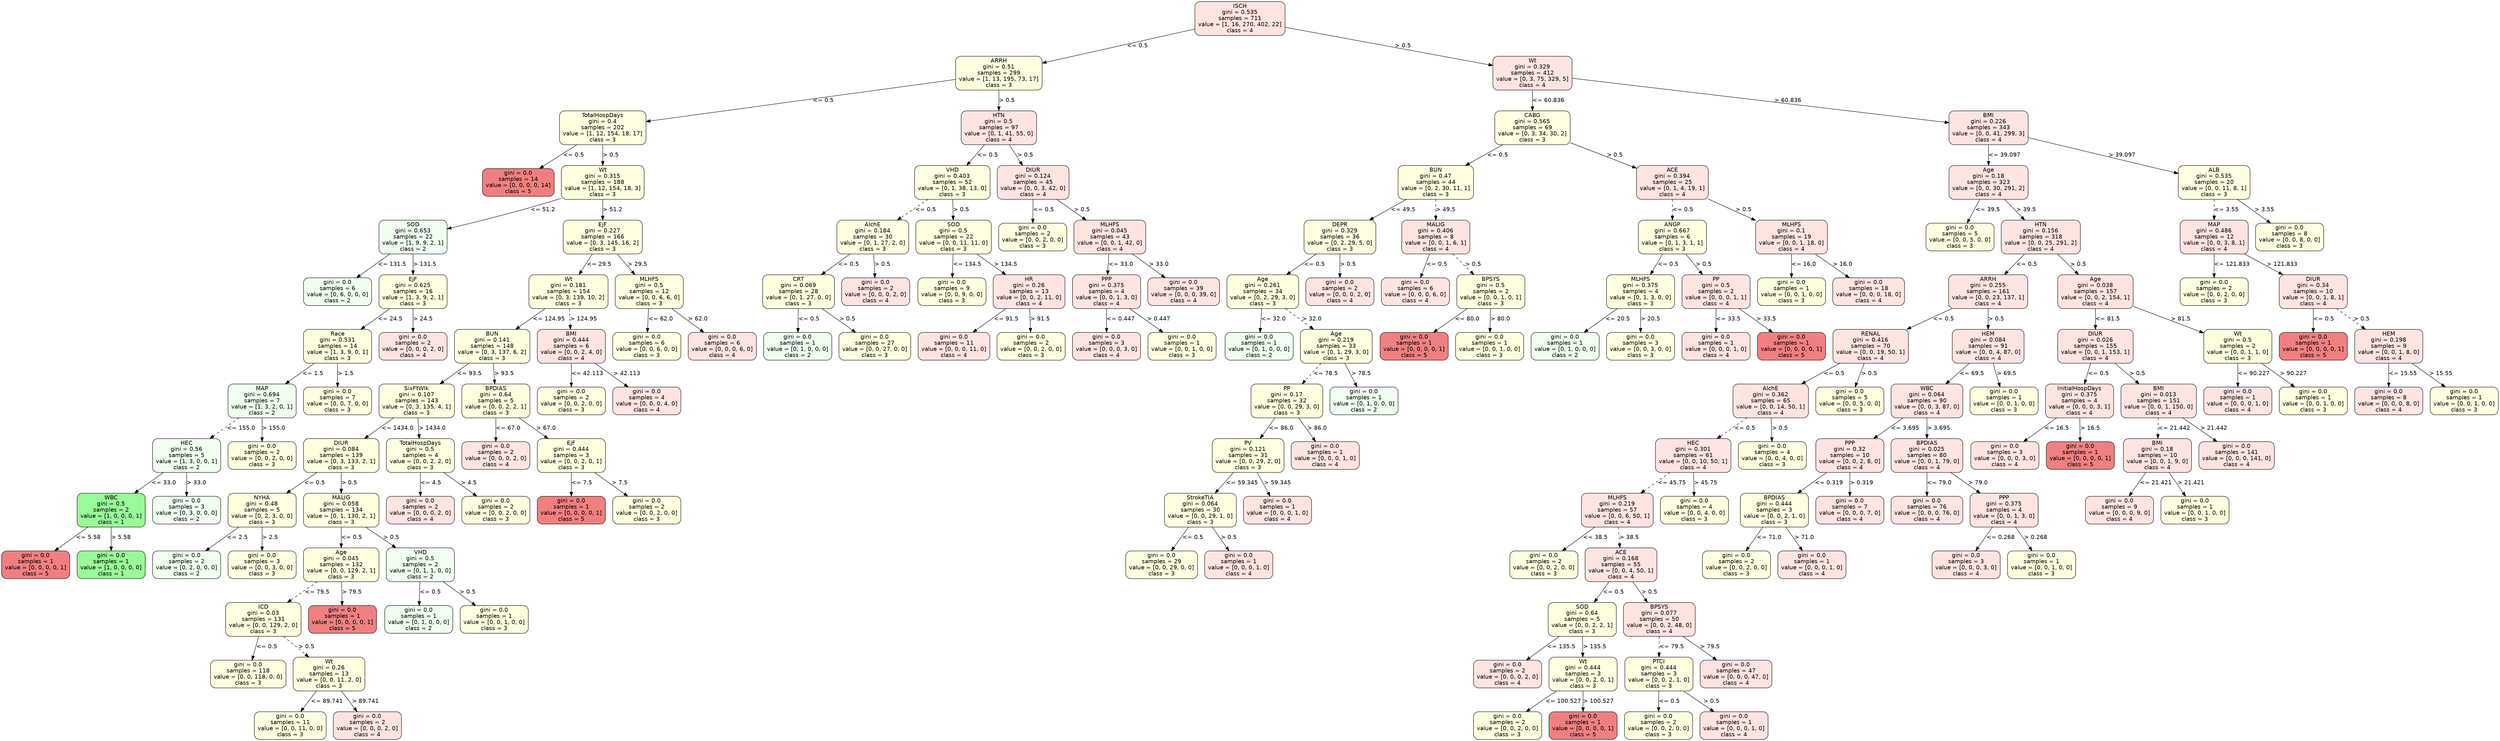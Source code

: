 strict digraph Tree {
	graph [bb="0,0,5227,1810"];
	node [color=black,
		fontname=helvetica,
		label="\N",
		shape=box,
		style="filled, rounded"
	];
	edge [fontname=helvetica];
	0	 [fillcolor=mistyrose,
		height=1.1528,
		label="ISCH\ngini = 0.535\nsamples = 711\nvalue = [1, 16, 270, 402, 22]\nclass = 4",
		pos="2516,1768.5",
		width=2.5694];
	1	 [fillcolor=lightyellow,
		height=1.1528,
		label="ARRH\ngini = 0.51\nsamples = 299\nvalue = [1, 13, 195, 73, 17]\nclass = 3",
		pos="2064,1634.5",
		width=2.4583];
	0 -> 1	 [label="<= 0.5",
		labelangle=45,
		labeldistance=2.5,
		lp="2324,1701.5",
		op="<=",
		param=0.5,
		pos="e,2152.6,1660.8 2423.4,1741.1 2347.4,1718.5 2240,1686.7 2162.4,1663.7",
		style=solid];
	70	 [fillcolor=mistyrose,
		height=1.1528,
		label="Wt\ngini = 0.329\nsamples = 412\nvalue = [0, 3, 75, 329, 5]\nclass = 4",
		pos="3245,1634.5",
		width=2.25];
	0 -> 70	 [label="> 0.5",
		labelangle=-45,
		labeldistance=2.5,
		lp="2918.5,1701.5",
		op=">",
		param=0.5,
		pos="e,3163.9,1649.4 2608.7,1751.5 2749.1,1725.7 3014,1677 3153.6,1651.3",
		style=solid];
	2	 [fillcolor=lightyellow,
		height=1.1528,
		label="TotalHospDays\ngini = 0.4\nsamples = 202\nvalue = [1, 12, 154, 18, 17]\nclass = 3",
		pos="1257,1500.5",
		width=2.4583];
	1 -> 2	 [label="<= 0.5",
		lp="1705,1567.5",
		op="<=",
		param=0.5,
		pos="e,1345.5,1515.2 1975.3,1619.8 1823.4,1594.5 1514.3,1543.2 1355.7,1516.9",
		style=solid];
	51	 [fillcolor=mistyrose,
		height=1.1528,
		label="HTN\ngini = 0.5\nsamples = 97\nvalue = [0, 1, 41, 55, 0]\nclass = 4",
		pos="2064,1500.5",
		width=2.1528];
	1 -> 51	 [label="> 0.5",
		lp="2079.5,1567.5",
		op=">",
		param=0.5,
		pos="e,2064,1542.1 2064,1592.8 2064,1580 2064,1565.7 2064,1552.2",
		style=solid];
	3	 [fillcolor=lightcoral,
		height=0.94444,
		label="gini = 0.0\nsamples = 14\nvalue = [0, 0, 0, 0, 14]\nclass = 5",
		pos="1080,1366.5",
		width=2.0417];
	2 -> 3	 [label="<= 0.5",
		lp="1194,1433.5",
		op="<=",
		param=0.5,
		pos="e,1124.9,1400.5 1202,1458.8 1180,1442.2 1154.8,1423.2 1133.1,1406.7",
		style=solid];
	4	 [fillcolor=lightyellow,
		height=1.1528,
		label="Wt\ngini = 0.315\nsamples = 188\nvalue = [1, 12, 154, 18, 3]\nclass = 3",
		pos="1257,1366.5",
		width=2.3611];
	2 -> 4	 [label="> 0.5",
		lp="1272.5,1433.5",
		op=">",
		param=0.5,
		pos="e,1257,1408.1 1257,1458.8 1257,1446 1257,1431.7 1257,1418.2",
		style=solid];
	5	 [fillcolor=honeydew,
		height=1.1528,
		label="SOD\ngini = 0.653\nsamples = 22\nvalue = [1, 9, 9, 2, 1]\nclass = 2",
		pos="860,1232.5",
		width=1.9444];
	4 -> 5	 [label="<= 51.2",
		lp="1129.5,1299.5",
		op="<=",
		param=51.2,
		pos="e,930.02,1251.5 1172,1328.8 1168.6,1327.5 1165.3,1326.2 1162,1325 1087.7,1297.5 1001,1271.6 939.65,1254.2",
		style=solid];
	18	 [fillcolor=lightyellow,
		height=1.1528,
		label="EjF\ngini = 0.227\nsamples = 166\nvalue = [0, 3, 145, 16, 2]\nclass = 3",
		pos="1257,1232.5",
		width=2.25];
	4 -> 18	 [label="> 51.2",
		lp="1276.5,1299.5",
		op=">",
		param=51.2,
		pos="e,1257,1274.1 1257,1324.8 1257,1312 1257,1297.7 1257,1284.2",
		style=solid];
	6	 [fillcolor=honeydew,
		height=0.94444,
		label="gini = 0.0\nsamples = 6\nvalue = [0, 6, 0, 0, 0]\nclass = 2",
		pos="702,1098.5",
		width=1.9444];
	5 -> 6	 [label="<= 131.5",
		lp="813.5,1165.5",
		op="<=",
		param=131.5,
		pos="e,742.09,1132.5 810.87,1190.8 791.45,1174.4 769.19,1155.5 749.89,1139.1",
		style=solid];
	7	 [fillcolor=lightyellow,
		height=1.1528,
		label="EjF\ngini = 0.625\nsamples = 16\nvalue = [1, 3, 9, 2, 1]\nclass = 3",
		pos="860,1098.5",
		width=1.9444];
	5 -> 7	 [label="> 131.5",
		lp="883,1165.5",
		op=">",
		param=131.5,
		pos="e,860,1140.1 860,1190.8 860,1178 860,1163.7 860,1150.2",
		style=solid];
	8	 [fillcolor=lightyellow,
		height=1.1528,
		label="Race\ngini = 0.531\nsamples = 14\nvalue = [1, 3, 9, 0, 1]\nclass = 3",
		pos="702,964.5",
		width=1.9444];
	7 -> 8	 [label="<= 24.5",
		lp="809.5,1031.5",
		op="<=",
		param=24.5,
		pos="e,751.1,1006.1 810.87,1056.8 794.38,1042.8 775.84,1027.1 758.81,1012.7",
		style=solid];
	17	 [fillcolor=mistyrose,
		height=0.94444,
		label="gini = 0.0\nsamples = 2\nvalue = [0, 0, 0, 2, 0]\nclass = 4",
		pos="860,964.5",
		width=1.9444];
	7 -> 17	 [label="> 24.5",
		lp="879.5,1031.5",
		op=">",
		param=24.5,
		pos="e,860,998.5 860,1056.8 860,1041.6 860,1024.3 860,1008.9",
		style=solid];
	9	 [fillcolor=honeydew,
		height=1.1528,
		label="MAP\ngini = 0.694\nsamples = 7\nvalue = [1, 3, 2, 0, 1]\nclass = 2",
		pos="544,830.5",
		width=1.9444];
	8 -> 9	 [label="<= 1.5",
		lp="648,897.5",
		op="<=",
		param=1.5,
		pos="e,593.1,872.14 652.87,922.84 636.38,908.84 617.84,893.13 600.81,878.68",
		style=solid];
	16	 [fillcolor=lightyellow,
		height=0.94444,
		label="gini = 0.0\nsamples = 7\nvalue = [0, 0, 7, 0, 0]\nclass = 3",
		pos="702,830.5",
		width=1.9444];
	8 -> 16	 [label="> 1.5",
		lp="717.5,897.5",
		op=">",
		param=1.5,
		pos="e,702,864.5 702,922.84 702,907.6 702,890.33 702,874.87",
		style=solid];
	10	 [fillcolor=honeydew,
		height=1.1528,
		label="HEC\ngini = 0.56\nsamples = 5\nvalue = [1, 3, 0, 0, 1]\nclass = 2",
		pos="386,696.5",
		width=1.9444];
	9 -> 10	 [label="<= 155.0",
		lp="497.5,763.5",
		op="<=",
		param=155.0,
		pos="e,435.1,738.14 494.87,788.84 478.38,774.84 459.84,759.13 442.81,744.68",
		style=dashed];
	15	 [fillcolor=lightyellow,
		height=0.94444,
		label="gini = 0.0\nsamples = 2\nvalue = [0, 0, 2, 0, 0]\nclass = 3",
		pos="544,696.5",
		width=1.9444];
	9 -> 15	 [label="> 155.0",
		lp="567,763.5",
		op=">",
		param=155.0,
		pos="e,544,730.5 544,788.84 544,773.6 544,756.33 544,740.87",
		style=solid];
	11	 [fillcolor=palegreen,
		height=1.1528,
		label="WBC\ngini = 0.5\nsamples = 2\nvalue = [1, 0, 0, 0, 1]\nclass = 1",
		pos="228,562.5",
		width=1.9444];
	10 -> 11	 [label="<= 33.0",
		lp="335.5,629.5",
		op="<=",
		param=33.0,
		pos="e,277.1,604.14 336.87,654.84 320.38,640.84 301.84,625.13 284.81,610.68",
		style=solid];
	14	 [fillcolor=honeydew,
		height=0.94444,
		label="gini = 0.0\nsamples = 3\nvalue = [0, 3, 0, 0, 0]\nclass = 2",
		pos="386,562.5",
		width=1.9444];
	10 -> 14	 [label="> 33.0",
		lp="405.5,629.5",
		op=">",
		param=33.0,
		pos="e,386,596.5 386,654.84 386,639.6 386,622.33 386,606.87",
		style=solid];
	12	 [fillcolor=lightcoral,
		height=0.94444,
		label="gini = 0.0\nsamples = 1\nvalue = [0, 0, 0, 0, 1]\nclass = 5",
		pos="70,428.5",
		width=1.9444];
	11 -> 12	 [label="<= 5.58",
		lp="177.5,495.5",
		op="<=",
		param=5.58,
		pos="e,110.09,462.5 178.87,520.84 159.45,504.36 137.19,485.49 117.89,469.12",
		style=solid];
	13	 [fillcolor=palegreen,
		height=0.94444,
		label="gini = 0.0\nsamples = 1\nvalue = [1, 0, 0, 0, 0]\nclass = 1",
		pos="228,428.5",
		width=1.9444];
	11 -> 13	 [label="> 5.58",
		lp="247.5,495.5",
		op=">",
		param=5.58,
		pos="e,228,462.5 228,520.84 228,505.6 228,488.33 228,472.87",
		style=solid];
	19	 [fillcolor=lightyellow,
		height=1.1528,
		label="Wt\ngini = 0.181\nsamples = 154\nvalue = [0, 3, 139, 10, 2]\nclass = 3",
		pos="1184,1098.5",
		width=2.25];
	18 -> 19	 [label="<= 29.5",
		lp="1246.5,1165.5",
		op="<=",
		param=29.5,
		pos="e,1206.7,1140.1 1234.3,1190.8 1227.1,1177.6 1219,1162.8 1211.5,1149",
		style=solid];
	48	 [fillcolor=lightyellow,
		height=1.1528,
		label="MLHFS\ngini = 0.5\nsamples = 12\nvalue = [0, 0, 6, 6, 0]\nclass = 3",
		pos="1353,1098.5",
		width=1.9444];
	18 -> 48	 [label="> 29.5",
		lp="1327.5,1165.5",
		op=">",
		param=29.5,
		pos="e,1323.2,1140.1 1286.8,1190.8 1296.4,1177.5 1307.1,1162.5 1317.1,1148.6",
		style=solid];
	20	 [fillcolor=lightyellow,
		height=1.1528,
		label="BUN\ngini = 0.141\nsamples = 148\nvalue = [0, 3, 137, 6, 2]\nclass = 3",
		pos="1026,964.5",
		width=2.1528];
	19 -> 20	 [label="<= 124.95",
		lp="1141,1031.5",
		op="<=",
		param=124.95,
		pos="e,1075.1,1006.1 1134.9,1056.8 1118.4,1042.8 1099.8,1027.1 1082.8,1012.7",
		style=solid];
	45	 [fillcolor=mistyrose,
		height=1.1528,
		label="BMI\ngini = 0.444\nsamples = 6\nvalue = [0, 0, 2, 4, 0]\nclass = 4",
		pos="1192,964.5",
		width=1.9444];
	19 -> 45	 [label="> 124.95",
		lp="1216,1031.5",
		op=">",
		param=124.95,
		pos="e,1189.5,1006.1 1186.5,1056.8 1187.3,1044 1188.1,1029.7 1188.9,1016.2",
		style=dashed];
	21	 [fillcolor=lightyellow,
		height=1.1528,
		label="SixFtWlk\ngini = 0.107\nsamples = 143\nvalue = [0, 3, 135, 4, 1]\nclass = 3",
		pos="868,830.5",
		width=2.1528];
	20 -> 21	 [label="<= 93.5",
		lp="975.5,897.5",
		op="<=",
		param=93.5,
		pos="e,917.1,872.14 976.87,922.84 960.38,908.84 941.84,893.13 924.81,878.68",
		style=solid];
	40	 [fillcolor=lightyellow,
		height=1.1528,
		label="BPDIAS\ngini = 0.64\nsamples = 5\nvalue = [0, 0, 2, 2, 1]\nclass = 3",
		pos="1034,830.5",
		width=1.9444];
	20 -> 40	 [label="> 93.5",
		lp="1050.5,897.5",
		op=">",
		param=93.5,
		pos="e,1031.5,872.14 1028.5,922.84 1029.3,909.98 1030.1,895.66 1030.9,882.21",
		style=solid];
	22	 [fillcolor=lightyellow,
		height=1.1528,
		label="DIUR\ngini = 0.084\nsamples = 139\nvalue = [0, 3, 133, 2, 1]\nclass = 3",
		pos="710,696.5",
		width=2.1528];
	21 -> 22	 [label="<= 1434.0",
		lp="825,763.5",
		op="<=",
		param=1434.0,
		pos="e,759.1,738.14 818.87,788.84 802.38,774.84 783.84,759.13 766.81,744.68",
		style=solid];
	37	 [fillcolor=lightyellow,
		height=1.1528,
		label="TotalHospDays\ngini = 0.5\nsamples = 4\nvalue = [0, 0, 2, 2, 0]\nclass = 3",
		pos="876,696.5",
		width=1.9444];
	21 -> 37	 [label="> 1434.0",
		lp="900,763.5",
		op=">",
		param=1434.0,
		pos="e,873.51,738.14 870.49,788.84 871.25,775.98 872.11,761.66 872.91,748.21",
		style=solid];
	23	 [fillcolor=lightyellow,
		height=1.1528,
		label="NYHA\ngini = 0.48\nsamples = 5\nvalue = [0, 2, 3, 0, 0]\nclass = 3",
		pos="544,562.5",
		width=1.9444];
	22 -> 23	 [label="<= 0.5",
		lp="652,629.5",
		op="<=",
		param=0.5,
		pos="e,595.58,604.14 658.39,654.84 641.05,640.84 621.58,625.13 603.68,610.68",
		style=solid];
	26	 [fillcolor=lightyellow,
		height=1.1528,
		label="MALIG\ngini = 0.058\nsamples = 134\nvalue = [0, 1, 130, 2, 1]\nclass = 3",
		pos="710,562.5",
		width=2.1528];
	22 -> 26	 [label="> 0.5",
		lp="725.5,629.5",
		op=">",
		param=0.5,
		pos="e,710,604.14 710,654.84 710,641.98 710,627.66 710,614.21",
		style=solid];
	24	 [fillcolor=honeydew,
		height=0.94444,
		label="gini = 0.0\nsamples = 2\nvalue = [0, 2, 0, 0, 0]\nclass = 2",
		pos="386,428.5",
		width=1.9444];
	23 -> 24	 [label="<= 2.5",
		lp="490,495.5",
		op="<=",
		param=2.5,
		pos="e,426.09,462.5 494.87,520.84 475.45,504.36 453.19,485.49 433.89,469.12",
		style=solid];
	25	 [fillcolor=lightyellow,
		height=0.94444,
		label="gini = 0.0\nsamples = 3\nvalue = [0, 0, 3, 0, 0]\nclass = 3",
		pos="544,428.5",
		width=1.9444];
	23 -> 25	 [label="> 2.5",
		lp="559.5,495.5",
		op=">",
		param=2.5,
		pos="e,544,462.5 544,520.84 544,505.6 544,488.33 544,472.87",
		style=solid];
	27	 [fillcolor=lightyellow,
		height=1.1528,
		label="Age\ngini = 0.045\nsamples = 132\nvalue = [0, 0, 129, 2, 1]\nclass = 3",
		pos="710,428.5",
		width=2.1528];
	26 -> 27	 [label="<= 0.5",
		lp="730,495.5",
		op="<=",
		param=0.5,
		pos="e,710,470.14 710,520.84 710,507.98 710,493.66 710,480.21",
		style=solid];
	34	 [fillcolor=honeydew,
		height=1.1528,
		label="VHD\ngini = 0.5\nsamples = 2\nvalue = [0, 1, 1, 0, 0]\nclass = 2",
		pos="876,428.5",
		width=1.9444];
	26 -> 34	 [label="> 0.5",
		lp="813.5,495.5",
		op=">",
		param=0.5,
		pos="e,824.42,470.14 761.61,520.84 778.95,506.84 798.42,491.13 816.32,476.68",
		style=solid];
	28	 [fillcolor=lightyellow,
		height=1.1528,
		label="ICD\ngini = 0.03\nsamples = 131\nvalue = [0, 0, 129, 2, 0]\nclass = 3",
		pos="546,294.5",
		width=2.1528];
	27 -> 28	 [label="<= 79.5",
		lp="656.5,361.5",
		op="<=",
		param=79.5,
		pos="e,596.96,336.14 659.01,386.84 641.88,372.84 622.65,357.13 604.96,342.68",
		style=dashed];
	33	 [fillcolor=lightcoral,
		height=0.94444,
		label="gini = 0.0\nsamples = 1\nvalue = [0, 0, 0, 0, 1]\nclass = 5",
		pos="712,294.5",
		width=1.9444];
	27 -> 33	 [label="> 79.5",
		lp="731.5,361.5",
		op=">",
		param=79.5,
		pos="e,711.49,328.5 710.62,386.84 710.85,371.6 711.11,354.33 711.34,338.87",
		style=solid];
	29	 [fillcolor=lightyellow,
		height=0.94444,
		label="gini = 0.0\nsamples = 118\nvalue = [0, 0, 118, 0, 0]\nclass = 3",
		pos="515,160.5",
		width=2.1528];
	28 -> 29	 [label="<= 0.5",
		lp="552,227.5",
		op="<=",
		param=0.5,
		pos="e,522.87,194.5 536.36,252.84 532.8,237.46 528.76,219.99 525.16,204.42",
		style=solid];
	30	 [fillcolor=lightyellow,
		height=1.1528,
		label="Wt\ngini = 0.26\nsamples = 13\nvalue = [0, 0, 11, 2, 0]\nclass = 3",
		pos="684,160.5",
		width=2.0417];
	28 -> 30	 [label="> 0.5",
		lp="635.5,227.5",
		op=">",
		param=0.5,
		pos="e,641.12,202.14 588.91,252.84 603.06,239.1 618.92,223.69 633.58,209.46",
		style=dashed];
	31	 [fillcolor=lightyellow,
		height=0.94444,
		label="gini = 0.0\nsamples = 11\nvalue = [0, 0, 11, 0, 0]\nclass = 3",
		pos="603,34",
		width=2.0417];
	30 -> 31	 [label="<= 89.741",
		lp="675,93.5",
		op="<=",
		param=89.741,
		pos="e,624.86,68.142 657.25,118.73 648.63,105.27 639.07,90.336 630.41,76.803",
		style=solid];
	32	 [fillcolor=mistyrose,
		height=0.94444,
		label="gini = 0.0\nsamples = 2\nvalue = [0, 0, 0, 2, 0]\nclass = 4",
		pos="765,34",
		width=1.9444];
	30 -> 32	 [label="> 89.741",
		lp="757,93.5",
		op=">",
		param=89.741,
		pos="e,743.14,68.142 710.75,118.73 719.37,105.27 728.93,90.336 737.59,76.803",
		style=solid];
	35	 [fillcolor=honeydew,
		height=0.94444,
		label="gini = 0.0\nsamples = 1\nvalue = [0, 1, 0, 0, 0]\nclass = 2",
		pos="872,294.5",
		width=1.9444];
	34 -> 35	 [label="<= 0.5",
		lp="895,361.5",
		op="<=",
		param=0.5,
		pos="e,873.02,328.5 874.76,386.84 874.3,371.6 873.79,354.33 873.32,338.87",
		style=solid];
	36	 [fillcolor=lightyellow,
		height=0.94444,
		label="gini = 0.0\nsamples = 1\nvalue = [0, 0, 1, 0, 0]\nclass = 3",
		pos="1030,294.5",
		width=1.9444];
	34 -> 36	 [label="> 0.5",
		lp="973.5,361.5",
		op=">",
		param=0.5,
		pos="e,990.92,328.5 923.88,386.84 942.82,370.36 964.51,351.49 983.32,335.12",
		style=solid];
	38	 [fillcolor=mistyrose,
		height=0.94444,
		label="gini = 0.0\nsamples = 2\nvalue = [0, 0, 0, 2, 0]\nclass = 4",
		pos="876,562.5",
		width=1.9444];
	37 -> 38	 [label="<= 4.5",
		lp="896,629.5",
		op="<=",
		param=4.5,
		pos="e,876,596.5 876,654.84 876,639.6 876,622.33 876,606.87",
		style=solid];
	39	 [fillcolor=lightyellow,
		height=0.94444,
		label="gini = 0.0\nsamples = 2\nvalue = [0, 0, 2, 0, 0]\nclass = 3",
		pos="1034,562.5",
		width=1.9444];
	37 -> 39	 [label="> 4.5",
		lp="975.5,629.5",
		op=">",
		param=4.5,
		pos="e,993.91,596.5 925.13,654.84 944.55,638.36 966.81,619.49 986.11,603.12",
		style=solid];
	41	 [fillcolor=mistyrose,
		height=0.94444,
		label="gini = 0.0\nsamples = 2\nvalue = [0, 0, 0, 2, 0]\nclass = 4",
		pos="1034,696.5",
		width=1.9444];
	40 -> 41	 [label="<= 67.0",
		lp="1057.5,763.5",
		op="<=",
		param=67.0,
		pos="e,1034,730.5 1034,788.84 1034,773.6 1034,756.33 1034,740.87",
		style=solid];
	42	 [fillcolor=lightyellow,
		height=1.1528,
		label="EjF\ngini = 0.444\nsamples = 3\nvalue = [0, 0, 2, 0, 1]\nclass = 3",
		pos="1192,696.5",
		width=1.9444];
	40 -> 42	 [label="> 67.0",
		lp="1137.5,763.5",
		op=">",
		param=67.0,
		pos="e,1142.9,738.14 1083.1,788.84 1099.6,774.84 1118.2,759.13 1135.2,744.68",
		style=solid];
	43	 [fillcolor=lightcoral,
		height=0.94444,
		label="gini = 0.0\nsamples = 1\nvalue = [0, 0, 0, 0, 1]\nclass = 5",
		pos="1192,562.5",
		width=1.9444];
	42 -> 43	 [label="<= 7.5",
		lp="1212,629.5",
		op="<=",
		param=7.5,
		pos="e,1192,596.5 1192,654.84 1192,639.6 1192,622.33 1192,606.87",
		style=solid];
	44	 [fillcolor=lightyellow,
		height=0.94444,
		label="gini = 0.0\nsamples = 2\nvalue = [0, 0, 2, 0, 0]\nclass = 3",
		pos="1350,562.5",
		width=1.9444];
	42 -> 44	 [label="> 7.5",
		lp="1291.5,629.5",
		op=">",
		param=7.5,
		pos="e,1309.9,596.5 1241.1,654.84 1260.6,638.36 1282.8,619.49 1302.1,603.12",
		style=solid];
	46	 [fillcolor=lightyellow,
		height=0.94444,
		label="gini = 0.0\nsamples = 2\nvalue = [0, 0, 2, 0, 0]\nclass = 3",
		pos="1192,830.5",
		width=1.9444];
	45 -> 46	 [label="<= 42.113",
		lp="1223,897.5",
		op="<=",
		param=42.113,
		pos="e,1192,864.5 1192,922.84 1192,907.6 1192,890.33 1192,874.87",
		style=solid];
	47	 [fillcolor=mistyrose,
		height=0.94444,
		label="gini = 0.0\nsamples = 4\nvalue = [0, 0, 0, 4, 0]\nclass = 4",
		pos="1350,830.5",
		width=1.9444];
	45 -> 47	 [label="> 42.113",
		lp="1303,897.5",
		op=">",
		param=42.113,
		pos="e,1309.9,864.5 1241.1,922.84 1260.6,906.36 1282.8,887.49 1302.1,871.12",
		style=solid];
	49	 [fillcolor=lightyellow,
		height=0.94444,
		label="gini = 0.0\nsamples = 6\nvalue = [0, 0, 6, 0, 0]\nclass = 3",
		pos="1350,964.5",
		width=1.9444];
	48 -> 49	 [label="<= 62.0",
		lp="1375.5,1031.5",
		op="<=",
		param=62.0,
		pos="e,1350.8,998.5 1352.1,1056.8 1351.7,1041.6 1351.3,1024.3 1351,1008.9",
		style=solid];
	50	 [fillcolor=mistyrose,
		height=0.94444,
		label="gini = 0.0\nsamples = 6\nvalue = [0, 0, 0, 6, 0]\nclass = 4",
		pos="1508,964.5",
		width=1.9444];
	48 -> 50	 [label="> 62.0",
		lp="1455.5,1031.5",
		op=">",
		param=62.0,
		pos="e,1468.7,998.5 1401.2,1056.8 1420.3,1040.4 1442.1,1021.5 1461,1005.1",
		style=solid];
	52	 [fillcolor=lightyellow,
		height=1.1528,
		label="VHD\ngini = 0.403\nsamples = 52\nvalue = [0, 1, 38, 13, 0]\nclass = 3",
		pos="1992,1366.5",
		width=2.1528];
	51 -> 52	 [label="<= 0.5",
		lp="2051,1433.5",
		op="<=",
		param=0.5,
		pos="e,2014.4,1408.1 2041.6,1458.8 2034.5,1445.6 2026.6,1430.8 2019.2,1417",
		style=solid];
	63	 [fillcolor=mistyrose,
		height=1.1528,
		label="DIUR\ngini = 0.124\nsamples = 45\nvalue = [0, 0, 3, 42, 0]\nclass = 4",
		pos="2161,1366.5",
		width=2.0417];
	51 -> 63	 [label="> 0.5",
		lp="2131.5,1433.5",
		op=">",
		param=0.5,
		pos="e,2130.9,1408.1 2094.2,1458.8 2103.9,1445.3 2114.8,1430.3 2125,1416.2",
		style=solid];
	53	 [fillcolor=lightyellow,
		height=1.1528,
		label="AlchE\ngini = 0.184\nsamples = 30\nvalue = [0, 1, 27, 2, 0]\nclass = 3",
		pos="1824,1232.5",
		width=2.0417];
	52 -> 53	 [label="<= 0.5",
		lp="1934,1299.5",
		op="<=",
		param=0.5,
		pos="e,1876.2,1274.1 1939.8,1324.8 1922.2,1310.8 1902.5,1295.1 1884.4,1280.7",
		style=dashed];
	58	 [fillcolor=lightyellow,
		height=1.1528,
		label="SOD\ngini = 0.5\nsamples = 22\nvalue = [0, 0, 11, 11, 0]\nclass = 3",
		pos="1993,1232.5",
		width=2.1528];
	52 -> 58	 [label="> 0.5",
		lp="2008.5,1299.5",
		op=">",
		param=0.5,
		pos="e,1992.7,1274.1 1992.3,1324.8 1992.4,1312 1992.5,1297.7 1992.6,1284.2",
		style=solid];
	54	 [fillcolor=lightyellow,
		height=1.1528,
		label="CRT\ngini = 0.069\nsamples = 28\nvalue = [0, 1, 27, 0, 0]\nclass = 3",
		pos="1667,1098.5",
		width=2.0417];
	53 -> 54	 [label="<= 0.5",
		lp="1771,1165.5",
		op="<=",
		param=0.5,
		pos="e,1715.8,1140.1 1775.2,1190.8 1758.8,1176.8 1740.4,1161.1 1723.4,1146.7",
		style=solid];
	57	 [fillcolor=mistyrose,
		height=0.94444,
		label="gini = 0.0\nsamples = 2\nvalue = [0, 0, 0, 2, 0]\nclass = 4",
		pos="1829,1098.5",
		width=1.9444];
	53 -> 57	 [label="> 0.5",
		lp="1842.5,1165.5",
		op=">",
		param=0.5,
		pos="e,1827.7,1132.5 1825.6,1190.8 1826.1,1175.6 1826.8,1158.3 1827.3,1142.9",
		style=solid];
	55	 [fillcolor=honeydew,
		height=0.94444,
		label="gini = 0.0\nsamples = 1\nvalue = [0, 1, 0, 0, 0]\nclass = 2",
		pos="1666,964.5",
		width=1.9444];
	54 -> 55	 [label="<= 0.5",
		lp="1687,1031.5",
		op="<=",
		param=0.5,
		pos="e,1666.3,998.5 1666.7,1056.8 1666.6,1041.6 1666.4,1024.3 1666.3,1008.9",
		style=solid];
	56	 [fillcolor=lightyellow,
		height=0.94444,
		label="gini = 0.0\nsamples = 27\nvalue = [0, 0, 27, 0, 0]\nclass = 3",
		pos="1828,964.5",
		width=2.0417];
	54 -> 56	 [label="> 0.5",
		lp="1768.5,1031.5",
		op=">",
		param=0.5,
		pos="e,1787.1,998.5 1717.1,1056.8 1736.9,1040.4 1759.5,1021.5 1779.2,1005.1",
		style=solid];
	59	 [fillcolor=lightyellow,
		height=0.94444,
		label="gini = 0.0\nsamples = 9\nvalue = [0, 0, 9, 0, 0]\nclass = 3",
		pos="1988,1098.5",
		width=1.9444];
	58 -> 59	 [label="<= 134.5",
		lp="2018.5,1165.5",
		op="<=",
		param=134.5,
		pos="e,1989.3,1132.5 1991.4,1190.8 1990.9,1175.6 1990.2,1158.3 1989.7,1142.9",
		style=solid];
	60	 [fillcolor=mistyrose,
		height=1.1528,
		label="HR\ngini = 0.26\nsamples = 13\nvalue = [0, 0, 2, 11, 0]\nclass = 4",
		pos="2150,1098.5",
		width=2.0417];
	58 -> 60	 [label="> 134.5",
		lp="2100,1165.5",
		op=">",
		param=134.5,
		pos="e,2101.2,1140.1 2041.8,1190.8 2058.2,1176.8 2076.6,1161.1 2093.6,1146.7",
		style=solid];
	61	 [fillcolor=mistyrose,
		height=0.94444,
		label="gini = 0.0\nsamples = 11\nvalue = [0, 0, 0, 11, 0]\nclass = 4",
		pos="1993,964.5",
		width=2.0417];
	60 -> 61	 [label="<= 91.5",
		lp="2100.5,1031.5",
		op="<=",
		param=91.5,
		pos="e,2032.8,998.5 2101.2,1056.8 2081.9,1040.4 2059.8,1021.5 2040.6,1005.1",
		style=solid];
	62	 [fillcolor=lightyellow,
		height=0.94444,
		label="gini = 0.0\nsamples = 2\nvalue = [0, 0, 2, 0, 0]\nclass = 3",
		pos="2155,964.5",
		width=1.9444];
	60 -> 62	 [label="> 91.5",
		lp="2172.5,1031.5",
		op=">",
		param=91.5,
		pos="e,2153.7,998.5 2151.6,1056.8 2152.1,1041.6 2152.8,1024.3 2153.3,1008.9",
		style=solid];
	64	 [fillcolor=lightyellow,
		height=0.94444,
		label="gini = 0.0\nsamples = 2\nvalue = [0, 0, 2, 0, 0]\nclass = 3",
		pos="2160,1232.5",
		width=1.9444];
	63 -> 64	 [label="<= 0.5",
		lp="2181,1299.5",
		op="<=",
		param=0.5,
		pos="e,2160.3,1266.5 2160.7,1324.8 2160.6,1309.6 2160.4,1292.3 2160.3,1276.9",
		style=solid];
	65	 [fillcolor=mistyrose,
		height=1.1528,
		label="MLHFS\ngini = 0.045\nsamples = 43\nvalue = [0, 0, 1, 42, 0]\nclass = 4",
		pos="2322,1232.5",
		width=2.0417];
	63 -> 65	 [label="> 0.5",
		lp="2262.5,1299.5",
		op=">",
		param=0.5,
		pos="e,2272,1274.1 2211.1,1324.8 2227.9,1310.8 2246.8,1295.1 2264.1,1280.7",
		style=solid];
	66	 [fillcolor=mistyrose,
		height=1.1528,
		label="PPP\ngini = 0.375\nsamples = 4\nvalue = [0, 0, 1, 3, 0]\nclass = 4",
		pos="2313,1098.5",
		width=1.9444];
	65 -> 66	 [label="<= 33.0",
		lp="2341.5,1165.5",
		op="<=",
		param=33.0,
		pos="e,2315.8,1140.1 2319.2,1190.8 2318.3,1178 2317.4,1163.7 2316.5,1150.2",
		style=solid];
	69	 [fillcolor=mistyrose,
		height=0.94444,
		label="gini = 0.0\nsamples = 39\nvalue = [0, 0, 0, 39, 0]\nclass = 4",
		pos="2475,1098.5",
		width=2.0417];
	65 -> 69	 [label="> 33.0",
		lp="2423.5,1165.5",
		op=">",
		param=33.0,
		pos="e,2436.2,1132.5 2369.6,1190.8 2388.3,1174.4 2409.7,1155.7 2428.4,1139.3",
		style=solid];
	67	 [fillcolor=mistyrose,
		height=0.94444,
		label="gini = 0.0\nsamples = 3\nvalue = [0, 0, 0, 3, 0]\nclass = 4",
		pos="2313,964.5",
		width=1.9444];
	66 -> 67	 [label="<= 0.447",
		lp="2340.5,1031.5",
		op="<=",
		param=0.447,
		pos="e,2313,998.5 2313,1056.8 2313,1041.6 2313,1024.3 2313,1008.9",
		style=solid];
	68	 [fillcolor=lightyellow,
		height=0.94444,
		label="gini = 0.0\nsamples = 1\nvalue = [0, 0, 1, 0, 0]\nclass = 3",
		pos="2471,964.5",
		width=1.9444];
	66 -> 68	 [label="> 0.447",
		lp="2420,1031.5",
		op=">",
		param=0.447,
		pos="e,2430.9,998.5 2362.1,1056.8 2381.6,1040.4 2403.8,1021.5 2423.1,1005.1",
		style=solid];
	71	 [fillcolor=lightyellow,
		height=1.1528,
		label="CABG\ngini = 0.565\nsamples = 69\nvalue = [0, 3, 34, 30, 2]\nclass = 3",
		pos="3245,1500.5",
		width=2.1528];
	70 -> 71	 [label="<= 60.836",
		lp="3276,1567.5",
		op="<=",
		param=60.836,
		pos="e,3245,1542.1 3245,1592.8 3245,1580 3245,1565.7 3245,1552.2",
		style=solid];
	102	 [fillcolor=mistyrose,
		height=1.1528,
		label="BMI\ngini = 0.226\nsamples = 343\nvalue = [0, 0, 41, 299, 3]\nclass = 4",
		pos="4161,1500.5",
		width=2.25];
	70 -> 102	 [label="> 60.836",
		lp="3758,1567.5",
		op=">",
		param=60.836,
		pos="e,4079.9,1512.4 3326.3,1622.6 3496.9,1597.7 3891.2,1540 4070,1513.8",
		style=solid];
	72	 [fillcolor=lightyellow,
		height=1.1528,
		label="BUN\ngini = 0.47\nsamples = 44\nvalue = [0, 2, 30, 11, 1]\nclass = 3",
		pos="3003,1366.5",
		width=2.1528];
	71 -> 72	 [label="<= 0.5",
		lp="3152,1433.5",
		op="<=",
		param=0.5,
		pos="e,3078.2,1408.1 3169.8,1458.8 3143.6,1444.3 3114,1428 3087.2,1413.1",
		style=solid];
	91	 [fillcolor=mistyrose,
		height=1.1528,
		label="ACE\ngini = 0.394\nsamples = 25\nvalue = [0, 1, 4, 19, 1]\nclass = 4",
		pos="3541,1366.5",
		width=2.0417];
	71 -> 91	 [label="> 0.5",
		lp="3417.5,1433.5",
		op=">",
		param=0.5,
		pos="e,3467.3,1399.9 3322.8,1465.3 3364.4,1446.4 3415.7,1423.2 3458.1,1404",
		style=solid];
	73	 [fillcolor=lightyellow,
		height=1.1528,
		label="DEPR\ngini = 0.329\nsamples = 36\nvalue = [0, 2, 29, 5, 0]\nclass = 3",
		pos="2802,1232.5",
		width=2.0417];
	72 -> 73	 [label="<= 49.5",
		lp="2932.5,1299.5",
		op="<=",
		param=49.5,
		pos="e,2864.5,1274.1 2940.5,1324.8 2919,1310.5 2894.9,1294.4 2872.8,1279.7",
		style=solid];
	86	 [fillcolor=mistyrose,
		height=1.1528,
		label="MALIG\ngini = 0.406\nsamples = 8\nvalue = [0, 0, 1, 6, 1]\nclass = 4",
		pos="3003,1232.5",
		width=1.9444];
	72 -> 86	 [label="> 49.5",
		lp="3022.5,1299.5",
		op=">",
		param=49.5,
		pos="e,3003,1274.1 3003,1324.8 3003,1312 3003,1297.7 3003,1284.2",
		style=dashed];
	74	 [fillcolor=lightyellow,
		height=1.1528,
		label="Age\ngini = 0.261\nsamples = 34\nvalue = [0, 2, 29, 3, 0]\nclass = 3",
		pos="2640,1098.5",
		width=2.0417];
	73 -> 74	 [label="<= 0.5",
		lp="2746,1165.5",
		op="<=",
		param=0.5,
		pos="e,2690.3,1140.1 2751.6,1190.8 2734.7,1176.8 2715.7,1161.1 2698.2,1146.7",
		style=solid];
	85	 [fillcolor=mistyrose,
		height=0.94444,
		label="gini = 0.0\nsamples = 2\nvalue = [0, 0, 0, 2, 0]\nclass = 4",
		pos="2802,1098.5",
		width=1.9444];
	73 -> 85	 [label="> 0.5",
		lp="2817.5,1165.5",
		op=">",
		param=0.5,
		pos="e,2802,1132.5 2802,1190.8 2802,1175.6 2802,1158.3 2802,1142.9",
		style=solid];
	75	 [fillcolor=honeydew,
		height=0.94444,
		label="gini = 0.0\nsamples = 1\nvalue = [0, 1, 0, 0, 0]\nclass = 2",
		pos="2632,964.5",
		width=1.9444];
	74 -> 75	 [label="<= 32.0",
		lp="2660.5,1031.5",
		op="<=",
		param=32.0,
		pos="e,2634,998.5 2637.5,1056.8 2636.6,1041.6 2635.6,1024.3 2634.6,1008.9",
		style=solid];
	76	 [fillcolor=lightyellow,
		height=1.1528,
		label="Age\ngini = 0.219\nsamples = 33\nvalue = [0, 1, 29, 3, 0]\nclass = 3",
		pos="2794,964.5",
		width=2.0417];
	74 -> 76	 [label="> 32.0",
		lp="2741.5,1031.5",
		op=">",
		param=32.0,
		pos="e,2746.1,1006.1 2687.9,1056.8 2703.8,1043 2721.7,1027.4 2738.2,1013.1",
		style=dashed];
	77	 [fillcolor=lightyellow,
		height=1.1528,
		label="PP\ngini = 0.17\nsamples = 32\nvalue = [0, 0, 29, 3, 0]\nclass = 3",
		pos="2690,830.5",
		width=2.0417];
	76 -> 77	 [label="<= 78.5",
		lp="2769.5,897.5",
		op="<=",
		param=78.5,
		pos="e,2722.3,872.14 2761.7,922.84 2751.2,909.35 2739.5,894.26 2728.6,880.24",
		style=dashed];
	84	 [fillcolor=honeydew,
		height=0.94444,
		label="gini = 0.0\nsamples = 1\nvalue = [0, 1, 0, 0, 0]\nclass = 2",
		pos="2852,830.5",
		width=1.9444];
	76 -> 84	 [label="> 78.5",
		lp="2844.5,897.5",
		op=">",
		param=78.5,
		pos="e,2837.3,864.5 2812,922.84 2818.8,907.31 2826.4,889.66 2833.2,873.98",
		style=solid];
	78	 [fillcolor=lightyellow,
		height=1.1528,
		label="PV\ngini = 0.121\nsamples = 31\nvalue = [0, 0, 29, 2, 0]\nclass = 3",
		pos="2609,696.5",
		width=2.0417];
	77 -> 78	 [label="<= 86.0",
		lp="2675.5,763.5",
		op="<=",
		param=86.0,
		pos="e,2634.2,738.14 2664.8,788.84 2656.8,775.6 2647.9,760.82 2639.5,747.03",
		style=solid];
	83	 [fillcolor=mistyrose,
		height=0.94444,
		label="gini = 0.0\nsamples = 1\nvalue = [0, 0, 0, 1, 0]\nclass = 4",
		pos="2771,696.5",
		width=1.9444];
	77 -> 83	 [label="> 86.0",
		lp="2752.5,763.5",
		op=">",
		param=86.0,
		pos="e,2750.4,730.5 2715.2,788.84 2724.7,773.02 2735.6,754.99 2745.3,739.09",
		style=solid];
	79	 [fillcolor=lightyellow,
		height=1.1528,
		label="StrokeTIA\ngini = 0.064\nsamples = 30\nvalue = [0, 0, 29, 1, 0]\nclass = 3",
		pos="2508,562.5",
		width=2.0417];
	78 -> 79	 [label="<= 59.345",
		lp="2593,629.5",
		op="<=",
		param=59.345,
		pos="e,2539.4,604.14 2577.6,654.84 2567.4,641.35 2556.1,626.26 2545.5,612.24",
		style=solid];
	82	 [fillcolor=mistyrose,
		height=0.94444,
		label="gini = 0.0\nsamples = 1\nvalue = [0, 0, 0, 1, 0]\nclass = 4",
		pos="2670,562.5",
		width=1.9444];
	78 -> 82	 [label="> 59.345",
		lp="2669,629.5",
		op=">",
		param=59.345,
		pos="e,2654.5,596.5 2628,654.84 2635,639.31 2643.1,621.66 2650.2,605.98",
		style=solid];
	80	 [fillcolor=lightyellow,
		height=0.94444,
		label="gini = 0.0\nsamples = 29\nvalue = [0, 0, 29, 0, 0]\nclass = 3",
		pos="2427,428.5",
		width=2.0417];
	79 -> 80	 [label="<= 0.5",
		lp="2490,495.5",
		op="<=",
		param=0.5,
		pos="e,2447.6,462.5 2482.8,520.84 2473.3,505.02 2462.4,486.99 2452.7,471.09",
		style=solid];
	81	 [fillcolor=mistyrose,
		height=0.94444,
		label="gini = 0.0\nsamples = 1\nvalue = [0, 0, 0, 1, 0]\nclass = 4",
		pos="2589,428.5",
		width=1.9444];
	79 -> 81	 [label="> 0.5",
		lp="2566.5,495.5",
		op=">",
		param=0.5,
		pos="e,2568.4,462.5 2533.2,520.84 2542.7,505.02 2553.6,486.99 2563.3,471.09",
		style=solid];
	87	 [fillcolor=mistyrose,
		height=0.94444,
		label="gini = 0.0\nsamples = 6\nvalue = [0, 0, 0, 6, 0]\nclass = 4",
		pos="2960,1098.5",
		width=1.9444];
	86 -> 87	 [label="<= 0.5",
		lp="3003,1165.5",
		op="<=",
		param=0.5,
		pos="e,2970.9,1132.5 2989.6,1190.8 2984.7,1175.5 2979.1,1158 2974.1,1142.4",
		style=solid];
	88	 [fillcolor=lightyellow,
		height=1.1528,
		label="BPSYS\ngini = 0.5\nsamples = 2\nvalue = [0, 0, 1, 0, 1]\nclass = 3",
		pos="3118,1098.5",
		width=1.9444];
	86 -> 88	 [label="> 0.5",
		lp="3079.5,1165.5",
		op=">",
		param=0.5,
		pos="e,3082.3,1140.1 3038.8,1190.8 3050.4,1177.2 3063.5,1162 3075.6,1147.9",
		style=dashed];
	89	 [fillcolor=lightcoral,
		height=0.94444,
		label="gini = 0.0\nsamples = 1\nvalue = [0, 0, 0, 0, 1]\nclass = 5",
		pos="2958,964.5",
		width=1.9444];
	88 -> 89	 [label="<= 80.0",
		lp="3066.5,1031.5",
		op="<=",
		param=80.0,
		pos="e,2998.6,998.5 3068.3,1056.8 3048.6,1040.4 3026,1021.5 3006.5,1005.1",
		style=solid];
	90	 [fillcolor=lightyellow,
		height=0.94444,
		label="gini = 0.0\nsamples = 1\nvalue = [0, 0, 1, 0, 0]\nclass = 3",
		pos="3116,964.5",
		width=1.9444];
	88 -> 90	 [label="> 80.0",
		lp="3137.5,1031.5",
		op=">",
		param=80.0,
		pos="e,3116.5,998.5 3117.4,1056.8 3117.2,1041.6 3116.9,1024.3 3116.7,1008.9",
		style=solid];
	92	 [fillcolor=lightyellow,
		height=1.1528,
		label="ANGP\ngini = 0.667\nsamples = 6\nvalue = [0, 1, 3, 1, 1]\nclass = 3",
		pos="3541,1232.5",
		width=1.9444];
	91 -> 92	 [label="<= 0.5",
		lp="3561,1299.5",
		op="<=",
		param=0.5,
		pos="e,3541,1274.1 3541,1324.8 3541,1312 3541,1297.7 3541,1284.2",
		style=dashed];
	99	 [fillcolor=mistyrose,
		height=1.1528,
		label="MLHFS\ngini = 0.1\nsamples = 19\nvalue = [0, 0, 1, 18, 0]\nclass = 4",
		pos="3748,1232.5",
		width=2.0417];
	91 -> 99	 [label="> 0.5",
		lp="3666.5,1299.5",
		op=">",
		param=0.5,
		pos="e,3683.7,1274.1 3605.4,1324.8 3627.5,1310.5 3652.4,1294.4 3675.1,1279.7",
		style=solid];
	93	 [fillcolor=lightyellow,
		height=1.1528,
		label="MLHFS\ngini = 0.375\nsamples = 4\nvalue = [0, 1, 3, 0, 0]\nclass = 3",
		pos="3432,1098.5",
		width=1.9444];
	92 -> 93	 [label="<= 0.5",
		lp="3510,1165.5",
		op="<=",
		param=0.5,
		pos="e,3465.9,1140.1 3507.1,1190.8 3496.1,1177.3 3483.9,1162.3 3472.5,1148.2",
		style=solid];
	96	 [fillcolor=mistyrose,
		height=1.1528,
		label="PP\ngini = 0.5\nsamples = 2\nvalue = [0, 0, 0, 1, 1]\nclass = 4",
		pos="3590,1098.5",
		width=1.9444];
	92 -> 96	 [label="> 0.5",
		lp="3582.5,1165.5",
		op=">",
		param=0.5,
		pos="e,3574.8,1140.1 3556.2,1190.8 3561,1177.9 3566.3,1163.4 3571.2,1149.8",
		style=solid];
	94	 [fillcolor=honeydew,
		height=0.94444,
		label="gini = 0.0\nsamples = 1\nvalue = [0, 1, 0, 0, 0]\nclass = 2",
		pos="3274,964.5",
		width=1.9444];
	93 -> 94	 [label="<= 20.5",
		lp="3381.5,1031.5",
		op="<=",
		param=20.5,
		pos="e,3314.1,998.5 3382.9,1056.8 3363.4,1040.4 3341.2,1021.5 3321.9,1005.1",
		style=solid];
	95	 [fillcolor=lightyellow,
		height=0.94444,
		label="gini = 0.0\nsamples = 3\nvalue = [0, 0, 3, 0, 0]\nclass = 3",
		pos="3432,964.5",
		width=1.9444];
	93 -> 95	 [label="> 20.5",
		lp="3451.5,1031.5",
		op=">",
		param=20.5,
		pos="e,3432,998.5 3432,1056.8 3432,1041.6 3432,1024.3 3432,1008.9",
		style=solid];
	97	 [fillcolor=mistyrose,
		height=0.94444,
		label="gini = 0.0\nsamples = 1\nvalue = [0, 0, 0, 1, 0]\nclass = 4",
		pos="3590,964.5",
		width=1.9444];
	96 -> 97	 [label="<= 33.5",
		lp="3613.5,1031.5",
		op="<=",
		param=33.5,
		pos="e,3590,998.5 3590,1056.8 3590,1041.6 3590,1024.3 3590,1008.9",
		style=solid];
	98	 [fillcolor=lightcoral,
		height=0.94444,
		label="gini = 0.0\nsamples = 1\nvalue = [0, 0, 0, 0, 1]\nclass = 5",
		pos="3748,964.5",
		width=1.9444];
	96 -> 98	 [label="> 33.5",
		lp="3693.5,1031.5",
		op=">",
		param=33.5,
		pos="e,3707.9,998.5 3639.1,1056.8 3658.6,1040.4 3680.8,1021.5 3700.1,1005.1",
		style=solid];
	100	 [fillcolor=lightyellow,
		height=0.94444,
		label="gini = 0.0\nsamples = 1\nvalue = [0, 0, 1, 0, 0]\nclass = 3",
		pos="3748,1098.5",
		width=1.9444];
	99 -> 100	 [label="<= 16.0",
		lp="3771.5,1165.5",
		op="<=",
		param=16.0,
		pos="e,3748,1132.5 3748,1190.8 3748,1175.6 3748,1158.3 3748,1142.9",
		style=solid];
	101	 [fillcolor=mistyrose,
		height=0.94444,
		label="gini = 0.0\nsamples = 18\nvalue = [0, 0, 0, 18, 0]\nclass = 4",
		pos="3910,1098.5",
		width=2.0417];
	99 -> 101	 [label="> 16.0",
		lp="3853.5,1165.5",
		op=">",
		param=16.0,
		pos="e,3868.9,1132.5 3798.4,1190.8 3818.4,1174.3 3841.3,1155.3 3861.2,1138.9",
		style=solid];
	103	 [fillcolor=mistyrose,
		height=1.1528,
		label="Age\ngini = 0.18\nsamples = 323\nvalue = [0, 0, 30, 291, 2]\nclass = 4",
		pos="4161,1366.5",
		width=2.25];
	102 -> 103	 [label="<= 39.097",
		lp="4192,1433.5",
		op="<=",
		param=39.097,
		pos="e,4161,1408.1 4161,1458.8 4161,1446 4161,1431.7 4161,1418.2",
		style=solid];
	152	 [fillcolor=lightyellow,
		height=1.1528,
		label="ALB\ngini = 0.535\nsamples = 20\nvalue = [0, 0, 11, 8, 1]\nclass = 3",
		pos="4580,1366.5",
		width=2.0417];
	102 -> 152	 [label="> 39.097",
		lp="4411,1433.5",
		op=">",
		param=39.097,
		pos="e,4506.3,1390.1 4242.3,1474.5 4315.5,1451.1 4422.7,1416.8 4496.6,1393.2",
		style=solid];
	104	 [fillcolor=lightyellow,
		height=0.94444,
		label="gini = 0.0\nsamples = 5\nvalue = [0, 0, 5, 0, 0]\nclass = 3",
		pos="4101,1232.5",
		width=1.9444];
	103 -> 104	 [label="<= 39.5",
		lp="4156.5,1299.5",
		op="<=",
		param=39.5,
		pos="e,4116.2,1266.5 4142.3,1324.8 4135.4,1309.3 4127.5,1291.7 4120.5,1276",
		style=solid];
	105	 [fillcolor=mistyrose,
		height=1.1528,
		label="HTN\ngini = 0.156\nsamples = 318\nvalue = [0, 0, 25, 291, 2]\nclass = 4",
		pos="4270,1232.5",
		width=2.25];
	103 -> 105	 [label="> 39.5",
		lp="4238.5,1299.5",
		op=">",
		param=39.5,
		pos="e,4236.1,1274.1 4194.9,1324.8 4205.9,1311.3 4218.1,1296.3 4229.5,1282.2",
		style=solid];
	106	 [fillcolor=mistyrose,
		height=1.1528,
		label="ARRH\ngini = 0.255\nsamples = 161\nvalue = [0, 0, 23, 137, 1]\nclass = 4",
		pos="4160,1098.5",
		width=2.25];
	105 -> 106	 [label="<= 0.5",
		lp="4239,1165.5",
		op="<=",
		param=0.5,
		pos="e,4194.2,1140.1 4235.8,1190.8 4224.7,1177.3 4212.3,1162.3 4200.8,1148.2",
		style=solid];
	139	 [fillcolor=mistyrose,
		height=1.1528,
		label="Age\ngini = 0.038\nsamples = 157\nvalue = [0, 0, 2, 154, 1]\nclass = 4",
		pos="4385,1098.5",
		width=2.1528];
	105 -> 139	 [label="> 0.5",
		lp="4346.5,1165.5",
		op=">",
		param=0.5,
		pos="e,4349.3,1140.1 4305.8,1190.8 4317.4,1177.2 4330.5,1162 4342.6,1147.9",
		style=solid];
	107	 [fillcolor=mistyrose,
		height=1.1528,
		label="RENAL\ngini = 0.416\nsamples = 70\nvalue = [0, 0, 19, 50, 1]\nclass = 4",
		pos="3914,964.5",
		width=2.1528];
	106 -> 107	 [label="<= 0.5",
		lp="4065,1031.5",
		op="<=",
		param=0.5,
		pos="e,3990.4,1006.1 4083.5,1056.8 4056.8,1042.3 4026.6,1025.8 3999.2,1010.9",
		style=solid];
	126	 [fillcolor=mistyrose,
		height=1.1528,
		label="HEM\ngini = 0.084\nsamples = 91\nvalue = [0, 0, 4, 87, 0]\nclass = 4",
		pos="4160,964.5",
		width=2.0417];
	106 -> 126	 [label="> 0.5",
		lp="4175.5,1031.5",
		op=">",
		param=0.5,
		pos="e,4160,1006.1 4160,1056.8 4160,1044 4160,1029.7 4160,1016.2",
		style=solid];
	108	 [fillcolor=mistyrose,
		height=1.1528,
		label="AlchE\ngini = 0.362\nsamples = 65\nvalue = [0, 0, 14, 50, 1]\nclass = 4",
		pos="3703,830.5",
		width=2.1528];
	107 -> 108	 [label="<= 0.5",
		lp="3835,897.5",
		op="<=",
		param=0.5,
		pos="e,3768.6,872.14 3848.4,922.84 3825.8,908.47 3800.3,892.27 3777,877.51",
		style=solid];
	125	 [fillcolor=lightyellow,
		height=0.94444,
		label="gini = 0.0\nsamples = 5\nvalue = [0, 0, 5, 0, 0]\nclass = 3",
		pos="3869,830.5",
		width=1.9444];
	107 -> 125	 [label="> 0.5",
		lp="3908.5,897.5",
		op=">",
		param=0.5,
		pos="e,3880.4,864.5 3900,922.84 3894.8,907.46 3889,889.99 3883.7,874.42",
		style=solid];
	109	 [fillcolor=mistyrose,
		height=1.1528,
		label="HEC\ngini = 0.301\nsamples = 61\nvalue = [0, 0, 10, 50, 1]\nclass = 4",
		pos="3547,696.5",
		width=2.1528];
	108 -> 109	 [label="<= 0.5",
		lp="3650,763.5",
		op="<=",
		param=0.5,
		pos="e,3595.5,738.14 3654.5,788.84 3638.2,774.84 3619.9,759.13 3603.1,744.68",
		style=dashed];
	124	 [fillcolor=lightyellow,
		height=0.94444,
		label="gini = 0.0\nsamples = 4\nvalue = [0, 0, 4, 0, 0]\nclass = 3",
		pos="3713,696.5",
		width=1.9444];
	108 -> 124	 [label="> 0.5",
		lp="3724.5,763.5",
		op=">",
		param=0.5,
		pos="e,3710.5,730.5 3706.1,788.84 3707.2,773.6 3708.5,756.33 3709.7,740.87",
		style=solid];
	110	 [fillcolor=mistyrose,
		height=1.1528,
		label="MLHFS\ngini = 0.219\nsamples = 57\nvalue = [0, 0, 6, 50, 1]\nclass = 4",
		pos="3391,562.5",
		width=2.0417];
	109 -> 110	 [label="<= 45.75",
		lp="3501.5,629.5",
		op="<=",
		param=45.75,
		pos="e,3439.5,604.14 3498.5,654.84 3482.2,640.84 3463.9,625.13 3447.1,610.68",
		style=dashed];
	123	 [fillcolor=lightyellow,
		height=0.94444,
		label="gini = 0.0\nsamples = 4\nvalue = [0, 0, 4, 0, 0]\nclass = 3",
		pos="3553,562.5",
		width=1.9444];
	109 -> 123	 [label="> 45.75",
		lp="3574,629.5",
		op=">",
		param=45.75,
		pos="e,3551.5,596.5 3548.9,654.84 3549.5,639.6 3550.3,622.33 3551,606.87",
		style=solid];
	111	 [fillcolor=lightyellow,
		height=0.94444,
		label="gini = 0.0\nsamples = 2\nvalue = [0, 0, 2, 0, 0]\nclass = 3",
		pos="3333,428.5",
		width=1.9444];
	110 -> 111	 [label="<= 38.5",
		lp="3387.5,495.5",
		op="<=",
		param=38.5,
		pos="e,3347.7,462.5 3373,520.84 3366.2,505.31 3358.6,487.66 3351.8,471.98",
		style=solid];
	112	 [fillcolor=mistyrose,
		height=1.1528,
		label="ACE\ngini = 0.168\nsamples = 55\nvalue = [0, 0, 4, 50, 1]\nclass = 4",
		pos="3495,428.5",
		width=2.0417];
	110 -> 112	 [label="> 38.5",
		lp="3466.5,495.5",
		op=">",
		param=38.5,
		pos="e,3462.7,470.14 3423.3,520.84 3433.8,507.35 3445.5,492.26 3456.4,478.24",
		style=dashed];
	113	 [fillcolor=lightyellow,
		height=1.1528,
		label="SOD\ngini = 0.64\nsamples = 5\nvalue = [0, 0, 2, 2, 1]\nclass = 3",
		pos="3414,294.5",
		width=1.9444];
	112 -> 113	 [label="<= 0.5",
		lp="3477,361.5",
		op="<=",
		param=0.5,
		pos="e,3439.2,336.14 3469.8,386.84 3461.8,373.6 3452.9,358.82 3444.5,345.03",
		style=solid];
	118	 [fillcolor=mistyrose,
		height=1.1528,
		label="BPSYS\ngini = 0.077\nsamples = 50\nvalue = [0, 0, 2, 48, 0]\nclass = 4",
		pos="3576,294.5",
		width=2.0417];
	112 -> 118	 [label="> 0.5",
		lp="3553.5,361.5",
		op=">",
		param=0.5,
		pos="e,3550.8,336.14 3520.2,386.84 3528.2,373.6 3537.1,358.82 3545.5,345.03",
		style=solid];
	114	 [fillcolor=mistyrose,
		height=0.94444,
		label="gini = 0.0\nsamples = 2\nvalue = [0, 0, 0, 2, 0]\nclass = 4",
		pos="3259,160.5",
		width=1.9444];
	113 -> 114	 [label="<= 135.5",
		lp="3369.5,227.5",
		op="<=",
		param=135.5,
		pos="e,3298.3,194.5 3365.8,252.84 3346.7,236.36 3324.9,217.49 3306,201.12",
		style=solid];
	115	 [fillcolor=lightyellow,
		height=1.1528,
		label="Wt\ngini = 0.444\nsamples = 3\nvalue = [0, 0, 2, 0, 1]\nclass = 3",
		pos="3417,160.5",
		width=1.9444];
	113 -> 115	 [label="> 135.5",
		lp="3439,227.5",
		op=">",
		param=135.5,
		pos="e,3416.1,202.14 3414.9,252.84 3415.2,239.98 3415.5,225.66 3415.8,212.21",
		style=solid];
	116	 [fillcolor=lightyellow,
		height=0.94444,
		label="gini = 0.0\nsamples = 2\nvalue = [0, 0, 2, 0, 0]\nclass = 3",
		pos="3259,34",
		width=1.9444];
	115 -> 116	 [label="<= 100.527",
		lp="3373,93.5",
		op="<=",
		param=100.527,
		pos="e,3301.6,68.142 3364.8,118.73 3347.1,104.5 3327.2,88.625 3309.6,74.497",
		style=solid];
	117	 [fillcolor=lightcoral,
		height=0.94444,
		label="gini = 0.0\nsamples = 1\nvalue = [0, 0, 0, 0, 1]\nclass = 5",
		pos="3417,34",
		width=1.9444];
	115 -> 117	 [label="> 100.527",
		lp="3447.5,93.5",
		op=">",
		param=100.527,
		pos="e,3417,68.142 3417,118.73 3417,105.78 3417,91.472 3417,78.356",
		style=solid];
	119	 [fillcolor=lightyellow,
		height=1.1528,
		label="PTCI\ngini = 0.444\nsamples = 3\nvalue = [0, 0, 2, 1, 0]\nclass = 3",
		pos="3575,160.5",
		width=1.9444];
	118 -> 119	 [label="<= 79.5",
		lp="3599.5,227.5",
		op="<=",
		param=79.5,
		pos="e,3575.3,202.14 3575.7,252.84 3575.6,239.98 3575.5,225.66 3575.4,212.21",
		style=dashed];
	122	 [fillcolor=mistyrose,
		height=0.94444,
		label="gini = 0.0\nsamples = 47\nvalue = [0, 0, 0, 47, 0]\nclass = 4",
		pos="3737,160.5",
		width=2.0417];
	118 -> 122	 [label="> 79.5",
		lp="3681.5,227.5",
		op=">",
		param=79.5,
		pos="e,3696.1,194.5 3626.1,252.84 3645.9,236.36 3668.5,217.49 3688.2,201.12",
		style=solid];
	120	 [fillcolor=lightyellow,
		height=0.94444,
		label="gini = 0.0\nsamples = 2\nvalue = [0, 0, 2, 0, 0]\nclass = 3",
		pos="3575,34",
		width=1.9444];
	119 -> 120	 [label="<= 0.5",
		lp="3595,93.5",
		op="<=",
		param=0.5,
		pos="e,3575,68.142 3575,118.73 3575,105.78 3575,91.472 3575,78.356",
		style=solid];
	121	 [fillcolor=mistyrose,
		height=0.94444,
		label="gini = 0.0\nsamples = 1\nvalue = [0, 0, 0, 1, 0]\nclass = 4",
		pos="3733,34",
		width=1.9444];
	119 -> 121	 [label="> 0.5",
		lp="3679.5,93.5",
		op=">",
		param=0.5,
		pos="e,3690.4,68.142 3627.2,118.73 3644.9,104.5 3664.8,88.625 3682.4,74.497",
		style=solid];
	127	 [fillcolor=mistyrose,
		height=1.1528,
		label="WBC\ngini = 0.064\nsamples = 90\nvalue = [0, 0, 3, 87, 0]\nclass = 4",
		pos="4031,830.5",
		width=2.0417];
	126 -> 127	 [label="<= 69.5",
		lp="4123.5,897.5",
		op="<=",
		param=69.5,
		pos="e,4071.1,872.14 4119.9,922.84 4106.7,909.1 4091.8,893.69 4078.1,879.46",
		style=solid];
	138	 [fillcolor=lightyellow,
		height=0.94444,
		label="gini = 0.0\nsamples = 1\nvalue = [0, 0, 1, 0, 0]\nclass = 3",
		pos="4193,830.5",
		width=1.9444];
	126 -> 138	 [label="> 69.5",
		lp="4197.5,897.5",
		op=">",
		param=69.5,
		pos="e,4184.6,864.5 4170.3,922.84 4174,907.46 4178.3,889.99 4182.2,874.42",
		style=solid];
	128	 [fillcolor=mistyrose,
		height=1.1528,
		label="PPP\ngini = 0.32\nsamples = 10\nvalue = [0, 0, 2, 8, 0]\nclass = 4",
		pos="3875,696.5",
		width=1.9444];
	127 -> 128	 [label="<= 3.695",
		lp="3985.5,763.5",
		op="<=",
		param=3.695,
		pos="e,3923.5,738.14 3982.5,788.84 3966.2,774.84 3947.9,759.13 3931.1,744.68",
		style=solid];
	133	 [fillcolor=mistyrose,
		height=1.1528,
		label="BPDIAS\ngini = 0.025\nsamples = 80\nvalue = [0, 0, 1, 79, 0]\nclass = 4",
		pos="4037,696.5",
		width=2.0417];
	127 -> 133	 [label="> 3.695",
		lp="4058,763.5",
		op=">",
		param=3.695,
		pos="e,4035.1,738.14 4032.9,788.84 4033.4,775.98 4034.1,761.66 4034.7,748.21",
		style=solid];
	129	 [fillcolor=lightyellow,
		height=1.1528,
		label="BPDIAS\ngini = 0.444\nsamples = 3\nvalue = [0, 0, 2, 1, 0]\nclass = 3",
		pos="3717,562.5",
		width=1.9444];
	128 -> 129	 [label="<= 0.319",
		lp="3828.5,629.5",
		op="<=",
		param=0.319,
		pos="e,3766.1,604.14 3825.9,654.84 3809.4,640.84 3790.8,625.13 3773.8,610.68",
		style=solid];
	132	 [fillcolor=mistyrose,
		height=0.94444,
		label="gini = 0.0\nsamples = 7\nvalue = [0, 0, 0, 7, 0]\nclass = 4",
		pos="3875,562.5",
		width=1.9444];
	128 -> 132	 [label="> 0.319",
		lp="3898,629.5",
		op=">",
		param=0.319,
		pos="e,3875,596.5 3875,654.84 3875,639.6 3875,622.33 3875,606.87",
		style=solid];
	130	 [fillcolor=lightyellow,
		height=0.94444,
		label="gini = 0.0\nsamples = 2\nvalue = [0, 0, 2, 0, 0]\nclass = 3",
		pos="3687,428.5",
		width=1.9444];
	129 -> 130	 [label="<= 71.0",
		lp="3726.5,495.5",
		op="<=",
		param=71.0,
		pos="e,3694.6,462.5 3707.7,520.84 3704.2,505.46 3700.3,487.99 3696.8,472.42",
		style=solid];
	131	 [fillcolor=mistyrose,
		height=0.94444,
		label="gini = 0.0\nsamples = 1\nvalue = [0, 0, 0, 1, 0]\nclass = 4",
		pos="3845,428.5",
		width=1.9444];
	129 -> 131	 [label="> 71.0",
		lp="3804.5,495.5",
		op=">",
		param=71.0,
		pos="e,3812.5,462.5 3756.8,520.84 3772.3,504.58 3790.1,485.99 3805.6,469.77",
		style=solid];
	134	 [fillcolor=mistyrose,
		height=0.94444,
		label="gini = 0.0\nsamples = 76\nvalue = [0, 0, 0, 76, 0]\nclass = 4",
		pos="4037,562.5",
		width=2.0417];
	133 -> 134	 [label="<= 79.0",
		lp="4060.5,629.5",
		op="<=",
		param=79.0,
		pos="e,4037,596.5 4037,654.84 4037,639.6 4037,622.33 4037,606.87",
		style=solid];
	135	 [fillcolor=mistyrose,
		height=1.1528,
		label="PPP\ngini = 0.375\nsamples = 4\nvalue = [0, 0, 1, 3, 0]\nclass = 4",
		pos="4199,562.5",
		width=1.9444];
	133 -> 135	 [label="> 79.0",
		lp="4142.5,629.5",
		op=">",
		param=79.0,
		pos="e,4148.7,604.14 4087.4,654.84 4104.3,640.84 4123.3,625.13 4140.8,610.68",
		style=solid];
	136	 [fillcolor=mistyrose,
		height=0.94444,
		label="gini = 0.0\nsamples = 3\nvalue = [0, 0, 0, 3, 0]\nclass = 4",
		pos="4120,428.5",
		width=1.9444];
	135 -> 136	 [label="<= 0.268",
		lp="4189.5,495.5",
		op="<=",
		param=0.268,
		pos="e,4140,462.5 4174.4,520.84 4165.2,505.17 4154.7,487.33 4145.4,471.53",
		style=solid];
	137	 [fillcolor=lightyellow,
		height=0.94444,
		label="gini = 0.0\nsamples = 1\nvalue = [0, 0, 1, 0, 0]\nclass = 3",
		pos="4278,428.5",
		width=1.9444];
	135 -> 137	 [label="> 0.268",
		lp="4264,495.5",
		op=">",
		param=0.268,
		pos="e,4258,462.5 4223.6,520.84 4232.8,505.17 4243.3,487.33 4252.6,471.53",
		style=solid];
	140	 [fillcolor=mistyrose,
		height=1.1528,
		label="DIUR\ngini = 0.026\nsamples = 155\nvalue = [0, 0, 1, 153, 1]\nclass = 4",
		pos="4385,964.5",
		width=2.1528];
	139 -> 140	 [label="<= 81.5",
		lp="4408.5,1031.5",
		op="<=",
		param=81.5,
		pos="e,4385,1006.1 4385,1056.8 4385,1044 4385,1029.7 4385,1016.2",
		style=solid];
	149	 [fillcolor=lightyellow,
		height=1.1528,
		label="Wt\ngini = 0.5\nsamples = 2\nvalue = [0, 0, 1, 1, 0]\nclass = 3",
		pos="4683,964.5",
		width=1.9444];
	139 -> 149	 [label="> 81.5",
		lp="4562.5,1031.5",
		op=">",
		param=81.5,
		pos="e,4613,995.98 4462.5,1063.6 4506,1044.1 4560.1,1019.8 4603.8,1000.1",
		style=solid];
	141	 [fillcolor=mistyrose,
		height=1.1528,
		label="InitialHospDays\ngini = 0.375\nsamples = 4\nvalue = [0, 0, 0, 3, 1]\nclass = 4",
		pos="4351,830.5",
		width=1.9444];
	140 -> 141	 [label="<= 0.5",
		lp="4390,897.5",
		op="<=",
		param=0.5,
		pos="e,4361.6,872.14 4374.4,922.84 4371.2,909.98 4367.5,895.66 4364.1,882.21",
		style=solid];
	144	 [fillcolor=mistyrose,
		height=1.1528,
		label="BMI\ngini = 0.013\nsamples = 151\nvalue = [0, 0, 1, 150, 0]\nclass = 4",
		pos="4517,830.5",
		width=2.1528];
	140 -> 144	 [label="> 0.5",
		lp="4470.5,897.5",
		op=">",
		param=0.5,
		pos="e,4476,872.14 4426,922.84 4439.6,909.1 4454.8,893.69 4468.8,879.46",
		style=solid];
	142	 [fillcolor=mistyrose,
		height=0.94444,
		label="gini = 0.0\nsamples = 3\nvalue = [0, 0, 0, 3, 0]\nclass = 4",
		pos="4199,696.5",
		width=1.9444];
	141 -> 142	 [label="<= 16.5",
		lp="4303.5,763.5",
		op="<=",
		param=16.5,
		pos="e,4237.6,730.5 4303.7,788.84 4285.1,772.43 4263.8,753.65 4245.3,737.33",
		style=solid];
	143	 [fillcolor=lightcoral,
		height=0.94444,
		label="gini = 0.0\nsamples = 1\nvalue = [0, 0, 0, 0, 1]\nclass = 5",
		pos="4357,696.5",
		width=1.9444];
	141 -> 143	 [label="> 16.5",
		lp="4374.5,763.5",
		op=">",
		param=16.5,
		pos="e,4355.5,730.5 4352.9,788.84 4353.5,773.6 4354.3,756.33 4355,740.87",
		style=solid];
	145	 [fillcolor=mistyrose,
		height=1.1528,
		label="BMI\ngini = 0.18\nsamples = 10\nvalue = [0, 0, 1, 9, 0]\nclass = 4",
		pos="4515,696.5",
		width=1.9444];
	144 -> 145	 [label="<= 21.442",
		lp="4548,763.5",
		op="<=",
		param=21.442,
		pos="e,4515.6,738.14 4516.4,788.84 4516.2,775.98 4516,761.66 4515.8,748.21",
		style=dashed];
	148	 [fillcolor=mistyrose,
		height=0.94444,
		label="gini = 0.0\nsamples = 141\nvalue = [0, 0, 0, 141, 0]\nclass = 4",
		pos="4681,696.5",
		width=2.1528];
	144 -> 148	 [label="> 21.442",
		lp="4631,763.5",
		op=">",
		param=21.442,
		pos="e,4639.4,730.5 4568,788.84 4588.2,772.29 4611.5,753.32 4631.6,736.9",
		style=solid];
	146	 [fillcolor=mistyrose,
		height=0.94444,
		label="gini = 0.0\nsamples = 9\nvalue = [0, 0, 0, 9, 0]\nclass = 4",
		pos="4436,562.5",
		width=1.9444];
	145 -> 146	 [label="<= 21.421",
		lp="4509,629.5",
		op="<=",
		param=21.421,
		pos="e,4456,596.5 4490.4,654.84 4481.2,639.17 4470.7,621.33 4461.4,605.53",
		style=solid];
	147	 [fillcolor=lightyellow,
		height=0.94444,
		label="gini = 0.0\nsamples = 1\nvalue = [0, 0, 1, 0, 0]\nclass = 3",
		pos="4594,562.5",
		width=1.9444];
	145 -> 147	 [label="> 21.421",
		lp="4584,629.5",
		op=">",
		param=21.421,
		pos="e,4574,596.5 4539.6,654.84 4548.8,639.17 4559.3,621.33 4568.6,605.53",
		style=solid];
	150	 [fillcolor=mistyrose,
		height=0.94444,
		label="gini = 0.0\nsamples = 1\nvalue = [0, 0, 0, 1, 0]\nclass = 4",
		pos="4683,830.5",
		width=1.9444];
	149 -> 150	 [label="<= 90.227",
		lp="4714,897.5",
		op="<=",
		param=90.227,
		pos="e,4683,864.5 4683,922.84 4683,907.6 4683,890.33 4683,874.87",
		style=solid];
	151	 [fillcolor=lightyellow,
		height=0.94444,
		label="gini = 0.0\nsamples = 1\nvalue = [0, 0, 1, 0, 0]\nclass = 3",
		pos="4841,830.5",
		width=1.9444];
	149 -> 151	 [label="> 90.227",
		lp="4794,897.5",
		op=">",
		param=90.227,
		pos="e,4800.9,864.5 4732.1,922.84 4751.6,906.36 4773.8,887.49 4793.1,871.12",
		style=solid];
	153	 [fillcolor=mistyrose,
		height=1.1528,
		label="MAP\ngini = 0.486\nsamples = 12\nvalue = [0, 0, 3, 8, 1]\nclass = 4",
		pos="4580,1232.5",
		width=1.9444];
	152 -> 153	 [label="<= 3.55",
		lp="4603.5,1299.5",
		op="<=",
		param=3.55,
		pos="e,4580,1274.1 4580,1324.8 4580,1312 4580,1297.7 4580,1284.2",
		style=dashed];
	160	 [fillcolor=lightyellow,
		height=0.94444,
		label="gini = 0.0\nsamples = 8\nvalue = [0, 0, 8, 0, 0]\nclass = 3",
		pos="4738,1232.5",
		width=1.9444];
	152 -> 160	 [label="> 3.55",
		lp="4683.5,1299.5",
		op=">",
		param=3.55,
		pos="e,4697.9,1266.5 4629.1,1324.8 4648.6,1308.4 4670.8,1289.5 4690.1,1273.1",
		style=solid];
	154	 [fillcolor=lightyellow,
		height=0.94444,
		label="gini = 0.0\nsamples = 2\nvalue = [0, 0, 2, 0, 0]\nclass = 3",
		pos="4580,1098.5",
		width=1.9444];
	153 -> 154	 [label="<= 121.833",
		lp="4615,1165.5",
		op="<=",
		param=121.833,
		pos="e,4580,1132.5 4580,1190.8 4580,1175.6 4580,1158.3 4580,1142.9",
		style=solid];
	155	 [fillcolor=mistyrose,
		height=1.1528,
		label="DIUR\ngini = 0.34\nsamples = 10\nvalue = [0, 0, 1, 8, 1]\nclass = 4",
		pos="4841,1098.5",
		width=1.9444];
	153 -> 155	 [label="> 121.833",
		lp="4749.5,1165.5",
		op=">",
		param=121.833,
		pos="e,4770.9,1133.9 4650.2,1195.6 4653.2,1194 4656.1,1192.5 4659,1191 4692.5,1173.7 4729.7,1154.8 4761.6,1138.6",
		style=solid];
	156	 [fillcolor=lightcoral,
		height=0.94444,
		label="gini = 0.0\nsamples = 1\nvalue = [0, 0, 0, 0, 1]\nclass = 5",
		pos="4841,964.5",
		width=1.9444];
	155 -> 156	 [label="<= 0.5",
		lp="4861,1031.5",
		op="<=",
		param=0.5,
		pos="e,4841,998.5 4841,1056.8 4841,1041.6 4841,1024.3 4841,1008.9",
		style=solid];
	157	 [fillcolor=mistyrose,
		height=1.1528,
		label="HEM\ngini = 0.198\nsamples = 9\nvalue = [0, 0, 1, 8, 0]\nclass = 4",
		pos="4999,964.5",
		width=1.9444];
	155 -> 157	 [label="> 0.5",
		lp="4940.5,1031.5",
		op=">",
		param=0.5,
		pos="e,4949.9,1006.1 4890.1,1056.8 4906.6,1042.8 4925.2,1027.1 4942.2,1012.7",
		style=dashed];
	158	 [fillcolor=mistyrose,
		height=0.94444,
		label="gini = 0.0\nsamples = 8\nvalue = [0, 0, 0, 8, 0]\nclass = 4",
		pos="4999,830.5",
		width=1.9444];
	157 -> 158	 [label="<= 15.55",
		lp="5026.5,897.5",
		op="<=",
		param=15.55,
		pos="e,4999,864.5 4999,922.84 4999,907.6 4999,890.33 4999,874.87",
		style=solid];
	159	 [fillcolor=lightyellow,
		height=0.94444,
		label="gini = 0.0\nsamples = 1\nvalue = [0, 0, 1, 0, 0]\nclass = 3",
		pos="5157,830.5",
		width=1.9444];
	157 -> 159	 [label="> 15.55",
		lp="5106,897.5",
		op=">",
		param=15.55,
		pos="e,5116.9,864.5 5048.1,922.84 5067.6,906.36 5089.8,887.49 5109.1,871.12",
		style=solid];
}

